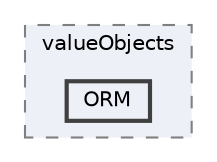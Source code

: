 digraph "repository/mnp/src/main/java/com/sterlite/cal/mnp/service/valueObjects/ORM"
{
 // LATEX_PDF_SIZE
  bgcolor="transparent";
  edge [fontname=Helvetica,fontsize=10,labelfontname=Helvetica,labelfontsize=10];
  node [fontname=Helvetica,fontsize=10,shape=box,height=0.2,width=0.4];
  compound=true
  subgraph clusterdir_dca2899c7ea763c53617324618f227a1 {
    graph [ bgcolor="#edf0f7", pencolor="grey50", label="valueObjects", fontname=Helvetica,fontsize=10 style="filled,dashed", URL="dir_dca2899c7ea763c53617324618f227a1.html",tooltip=""]
  dir_70f6d0f52e7a60815bd2344c7227c8ac [label="ORM", fillcolor="#edf0f7", color="grey25", style="filled,bold", URL="dir_70f6d0f52e7a60815bd2344c7227c8ac.html",tooltip=""];
  }
}
